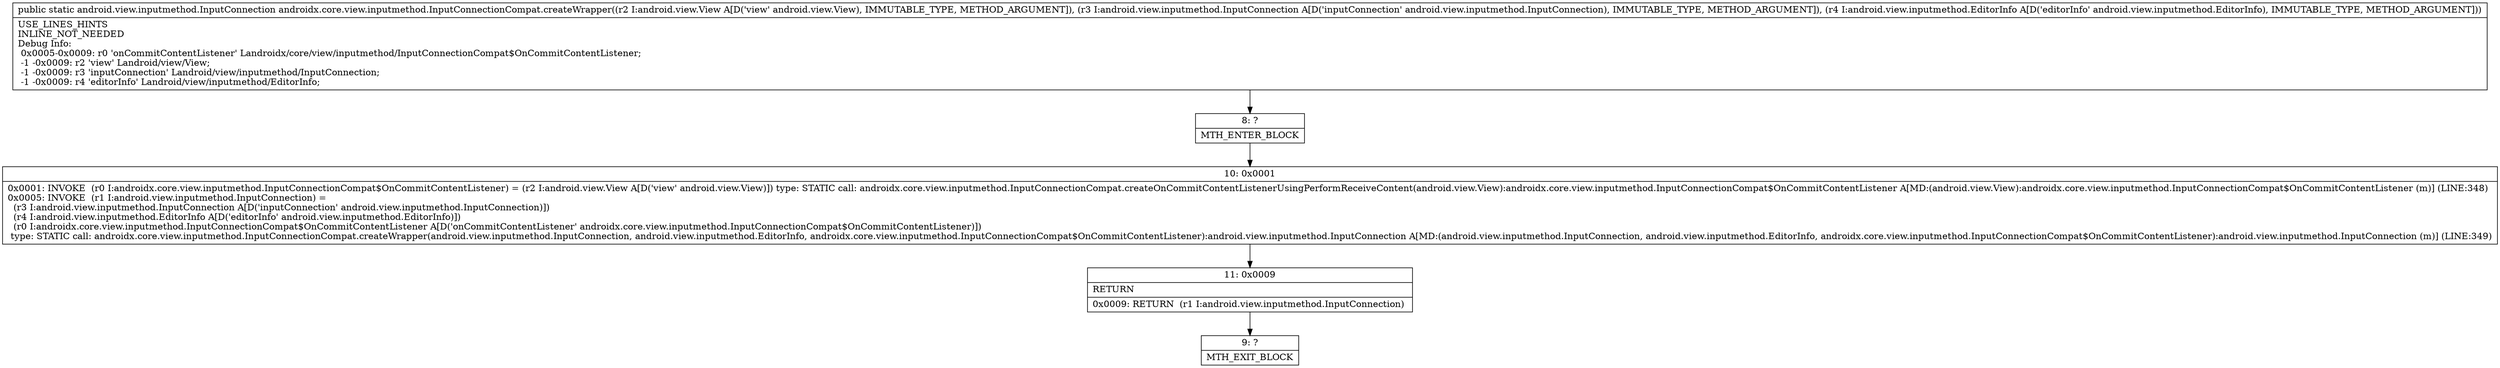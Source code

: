digraph "CFG forandroidx.core.view.inputmethod.InputConnectionCompat.createWrapper(Landroid\/view\/View;Landroid\/view\/inputmethod\/InputConnection;Landroid\/view\/inputmethod\/EditorInfo;)Landroid\/view\/inputmethod\/InputConnection;" {
Node_8 [shape=record,label="{8\:\ ?|MTH_ENTER_BLOCK\l}"];
Node_10 [shape=record,label="{10\:\ 0x0001|0x0001: INVOKE  (r0 I:androidx.core.view.inputmethod.InputConnectionCompat$OnCommitContentListener) = (r2 I:android.view.View A[D('view' android.view.View)]) type: STATIC call: androidx.core.view.inputmethod.InputConnectionCompat.createOnCommitContentListenerUsingPerformReceiveContent(android.view.View):androidx.core.view.inputmethod.InputConnectionCompat$OnCommitContentListener A[MD:(android.view.View):androidx.core.view.inputmethod.InputConnectionCompat$OnCommitContentListener (m)] (LINE:348)\l0x0005: INVOKE  (r1 I:android.view.inputmethod.InputConnection) = \l  (r3 I:android.view.inputmethod.InputConnection A[D('inputConnection' android.view.inputmethod.InputConnection)])\l  (r4 I:android.view.inputmethod.EditorInfo A[D('editorInfo' android.view.inputmethod.EditorInfo)])\l  (r0 I:androidx.core.view.inputmethod.InputConnectionCompat$OnCommitContentListener A[D('onCommitContentListener' androidx.core.view.inputmethod.InputConnectionCompat$OnCommitContentListener)])\l type: STATIC call: androidx.core.view.inputmethod.InputConnectionCompat.createWrapper(android.view.inputmethod.InputConnection, android.view.inputmethod.EditorInfo, androidx.core.view.inputmethod.InputConnectionCompat$OnCommitContentListener):android.view.inputmethod.InputConnection A[MD:(android.view.inputmethod.InputConnection, android.view.inputmethod.EditorInfo, androidx.core.view.inputmethod.InputConnectionCompat$OnCommitContentListener):android.view.inputmethod.InputConnection (m)] (LINE:349)\l}"];
Node_11 [shape=record,label="{11\:\ 0x0009|RETURN\l|0x0009: RETURN  (r1 I:android.view.inputmethod.InputConnection) \l}"];
Node_9 [shape=record,label="{9\:\ ?|MTH_EXIT_BLOCK\l}"];
MethodNode[shape=record,label="{public static android.view.inputmethod.InputConnection androidx.core.view.inputmethod.InputConnectionCompat.createWrapper((r2 I:android.view.View A[D('view' android.view.View), IMMUTABLE_TYPE, METHOD_ARGUMENT]), (r3 I:android.view.inputmethod.InputConnection A[D('inputConnection' android.view.inputmethod.InputConnection), IMMUTABLE_TYPE, METHOD_ARGUMENT]), (r4 I:android.view.inputmethod.EditorInfo A[D('editorInfo' android.view.inputmethod.EditorInfo), IMMUTABLE_TYPE, METHOD_ARGUMENT]))  | USE_LINES_HINTS\lINLINE_NOT_NEEDED\lDebug Info:\l  0x0005\-0x0009: r0 'onCommitContentListener' Landroidx\/core\/view\/inputmethod\/InputConnectionCompat$OnCommitContentListener;\l  \-1 \-0x0009: r2 'view' Landroid\/view\/View;\l  \-1 \-0x0009: r3 'inputConnection' Landroid\/view\/inputmethod\/InputConnection;\l  \-1 \-0x0009: r4 'editorInfo' Landroid\/view\/inputmethod\/EditorInfo;\l}"];
MethodNode -> Node_8;Node_8 -> Node_10;
Node_10 -> Node_11;
Node_11 -> Node_9;
}

